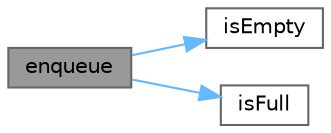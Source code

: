 digraph "enqueue"
{
 // LATEX_PDF_SIZE
  bgcolor="transparent";
  edge [fontname=Helvetica,fontsize=10,labelfontname=Helvetica,labelfontsize=10];
  node [fontname=Helvetica,fontsize=10,shape=box,height=0.2,width=0.4];
  rankdir="LR";
  Node1 [id="Node000001",label="enqueue",height=0.2,width=0.4,color="gray40", fillcolor="grey60", style="filled", fontcolor="black",tooltip=" "];
  Node1 -> Node2 [id="edge1_Node000001_Node000002",color="steelblue1",style="solid",tooltip=" "];
  Node2 [id="Node000002",label="isEmpty",height=0.2,width=0.4,color="grey40", fillcolor="white", style="filled",URL="$contohpercobaan_8cpp.html#af337ffd75e4f019ce15302c60715d84b",tooltip=" "];
  Node1 -> Node3 [id="edge2_Node000001_Node000003",color="steelblue1",style="solid",tooltip=" "];
  Node3 [id="Node000003",label="isFull",height=0.2,width=0.4,color="grey40", fillcolor="white", style="filled",URL="$contohpercobaan_8cpp.html#a3e70330939fdfc4dbc2f60c1a660584d",tooltip=" "];
}
